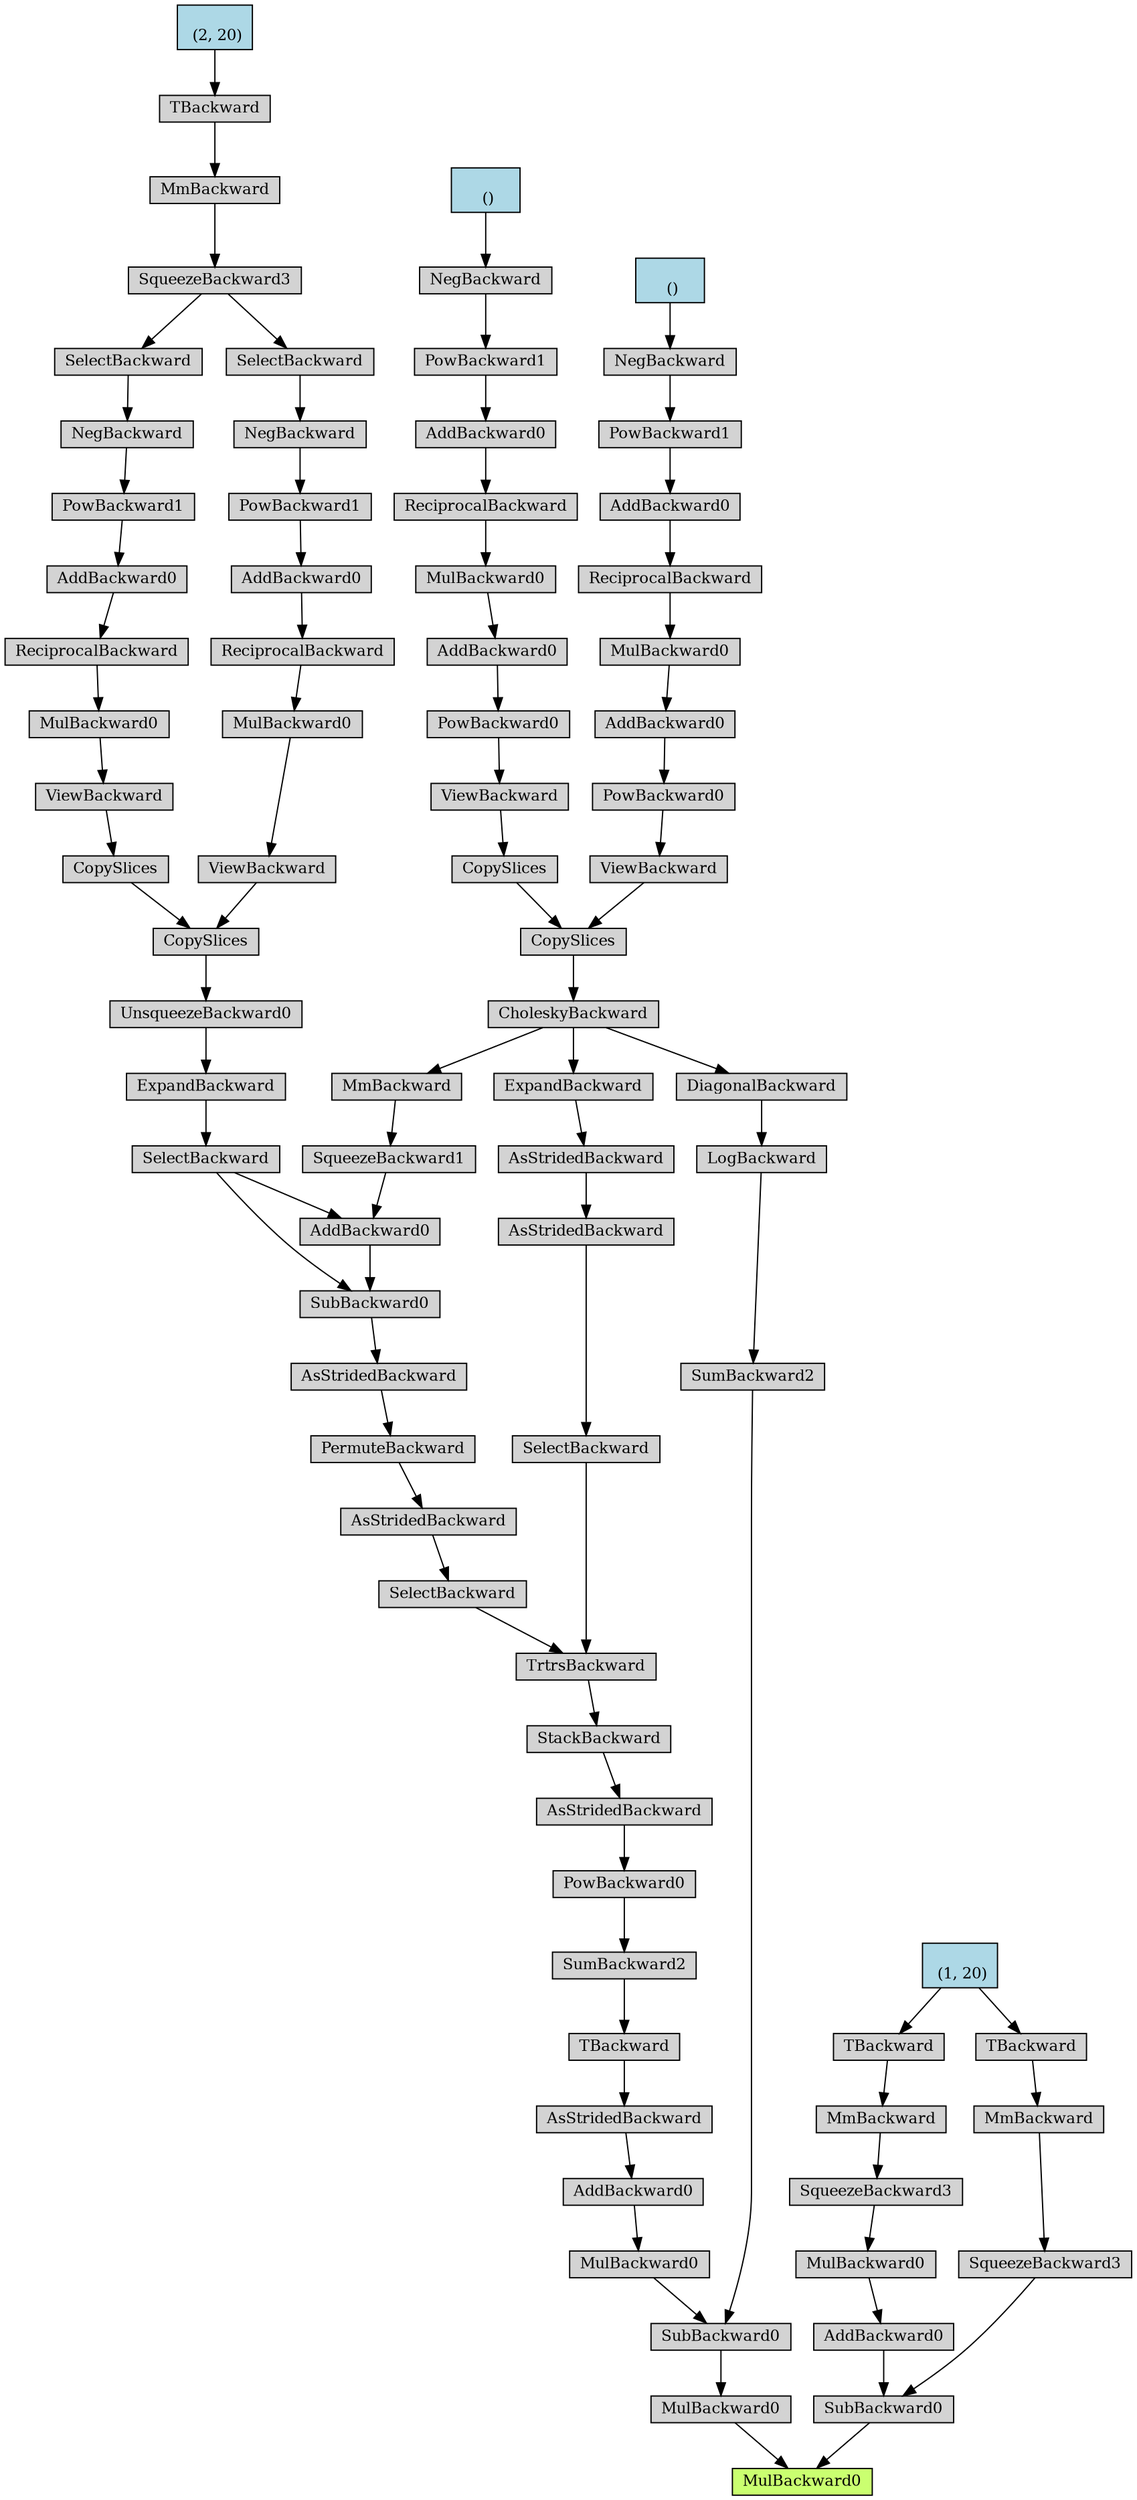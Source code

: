 digraph {
	graph [size="24.9,24.9"]
	node [align=left fontsize=12 height=0.2 ranksep=0.1 shape=box style=filled]
	140302461295696 [label=MulBackward0 fillcolor=darkolivegreen1]
	140302461430224 -> 140302461295696
	140302461430224 [label=MulBackward0]
	140302461430352 -> 140302461430224
	140302461430352 [label=SubBackward0]
	140302461430480 -> 140302461430352
	140302461430480 [label=MulBackward0]
	140302461430672 -> 140302461430480
	140302461430672 [label=AddBackward0]
	140302461430800 -> 140302461430672
	140302461430800 [label=AsStridedBackward]
	140302461430992 -> 140302461430800
	140302461430992 [label=TBackward]
	140302461431056 -> 140302461430992
	140302461431056 [label=SumBackward2]
	140302461431248 -> 140302461431056
	140302461431248 [label=PowBackward0]
	140302461431440 -> 140302461431248
	140302461431440 [label=AsStridedBackward]
	140302461431696 -> 140302461431440
	140302461431696 [label=StackBackward]
	140302461456464 -> 140302461431696
	140302461456464 [label=TrtrsBackward]
	140302461456656 -> 140302461456464
	140302461456656 [label=SelectBackward]
	140302461456912 -> 140302461456656
	140302461456912 [label=AsStridedBackward]
	140302461457104 -> 140302461456912
	140302461457104 [label=PermuteBackward]
	140302461457296 -> 140302461457104
	140302461457296 [label=AsStridedBackward]
	140302461457488 -> 140302461457296
	140302461457488 [label=SubBackward0]
	140302461457616 -> 140302461457488
	140302461457616 [label=AddBackward0]
	140302461457680 -> 140302461457616
	140302461457680 [label=SelectBackward]
	140302461458000 -> 140302461457680
	140302461458000 [label=ExpandBackward]
	140302461458192 -> 140302461458000
	140302461458192 [label=UnsqueezeBackward0]
	140302461458384 -> 140302461458192
	140302461458384 [label=CopySlices]
	140302461458512 -> 140302461458384
	140302461458512 [label=CopySlices]
	140302461458704 -> 140302461458512
	140302461458704 [label=ViewBackward]
	140302461458832 -> 140302461458704
	140302461458832 [label=MulBackward0]
	140302461459024 -> 140302461458832
	140302461459024 [label=ReciprocalBackward]
	140302461459216 -> 140302461459024
	140302461459216 [label=AddBackward0]
	140302461459344 -> 140302461459216
	140302461459344 [label=PowBackward1]
	140302461459472 -> 140302461459344
	140302461459472 [label=NegBackward]
	140302461459600 -> 140302461459472
	140302461459600 [label=SelectBackward]
	140302461459856 -> 140302461459600
	140302461459856 [label=SqueezeBackward3]
	140302461460048 -> 140302461459856
	140302461460048 [label=MmBackward]
	140302461460176 -> 140302461460048
	140302461460176 [label=TBackward]
	140302461460304 -> 140302461460176
	140302461460304 [label="
 (2, 20)" fillcolor=lightblue]
	140302461458576 -> 140302461458384
	140302461458576 [label=ViewBackward]
	140302461458768 -> 140302461458576
	140302461458768 [label=MulBackward0]
	140302461459088 -> 140302461458768
	140302461459088 [label=ReciprocalBackward]
	140302461459536 -> 140302461459088
	140302461459536 [label=AddBackward0]
	140302461459664 -> 140302461459536
	140302461459664 [label=PowBackward1]
	140302461459984 -> 140302461459664
	140302461459984 [label=NegBackward]
	140302461460368 -> 140302461459984
	140302461460368 [label=SelectBackward]
	140302461459856 -> 140302461460368
	140302461457808 -> 140302461457616
	140302461457808 [label=SqueezeBackward1]
	140302461458128 -> 140302461457808
	140302461458128 [label=MmBackward]
	140302461458320 -> 140302461458128
	140302461458320 [label=CholeskyBackward]
	140302461459152 -> 140302461458320
	140302461459152 [label=CopySlices]
	140302461459408 -> 140302461459152
	140302461459408 [label=CopySlices]
	140302461464720 -> 140302461459408
	140302461464720 [label=ViewBackward]
	140302461464784 -> 140302461464720
	140302461464784 [label=PowBackward0]
	140302461464976 -> 140302461464784
	140302461464976 [label=AddBackward0]
	140302461465104 -> 140302461464976
	140302461465104 [label=MulBackward0]
	140302461465232 -> 140302461465104
	140302461465232 [label=ReciprocalBackward]
	140302461465424 -> 140302461465232
	140302461465424 [label=AddBackward0]
	140302461465488 -> 140302461465424
	140302461465488 [label=PowBackward1]
	140302461465616 -> 140302461465488
	140302461465616 [label=NegBackward]
	140302461465744 -> 140302461465616
	140302461465744 [label="
 ()" fillcolor=lightblue]
	140302461459792 -> 140302461459152
	140302461459792 [label=ViewBackward]
	140302461464848 -> 140302461459792
	140302461464848 [label=PowBackward0]
	140302461465040 -> 140302461464848
	140302461465040 [label=AddBackward0]
	140302461465296 -> 140302461465040
	140302461465296 [label=MulBackward0]
	140302461465552 -> 140302461465296
	140302461465552 [label=ReciprocalBackward]
	140302461465872 -> 140302461465552
	140302461465872 [label=AddBackward0]
	140302461465936 -> 140302461465872
	140302461465936 [label=PowBackward1]
	140302461466064 -> 140302461465936
	140302461466064 [label=NegBackward]
	140302461466192 -> 140302461466064
	140302461466192 [label="
 ()" fillcolor=lightblue]
	140302461457680 -> 140302461457488
	140302461456720 -> 140302461456464
	140302461456720 [label=SelectBackward]
	140302461457040 -> 140302461456720
	140302461457040 [label=AsStridedBackward]
	140302461457424 -> 140302461457040
	140302461457424 [label=AsStridedBackward]
	140302461457872 -> 140302461457424
	140302461457872 [label=ExpandBackward]
	140302461458320 -> 140302461457872
	140302461430544 -> 140302461430352
	140302461430544 [label=SumBackward2]
	140302461430736 -> 140302461430544
	140302461430736 [label=LogBackward]
	140302461430928 -> 140302461430736
	140302461430928 [label=DiagonalBackward]
	140302461458320 -> 140302461430928
	140302461429840 -> 140302461295696
	140302461429840 [label=SubBackward0]
	140302461430416 -> 140302461429840
	140302461430416 [label=AddBackward0]
	140302461431120 -> 140302461430416
	140302461431120 [label=MulBackward0]
	140302461431312 -> 140302461431120
	140302461431312 [label=SqueezeBackward3]
	140302461456784 -> 140302461431312
	140302461456784 [label=MmBackward]
	140302461456848 -> 140302461456784
	140302461456848 [label=TBackward]
	140302461457744 -> 140302461456848
	140302461457744 [label="
 (1, 20)" fillcolor=lightblue]
	140302461430608 -> 140302461429840
	140302461430608 [label=SqueezeBackward3]
	140302461431632 -> 140302461430608
	140302461431632 [label=MmBackward]
	140302461456528 -> 140302461431632
	140302461456528 [label=TBackward]
	140302461457744 -> 140302461456528
}
